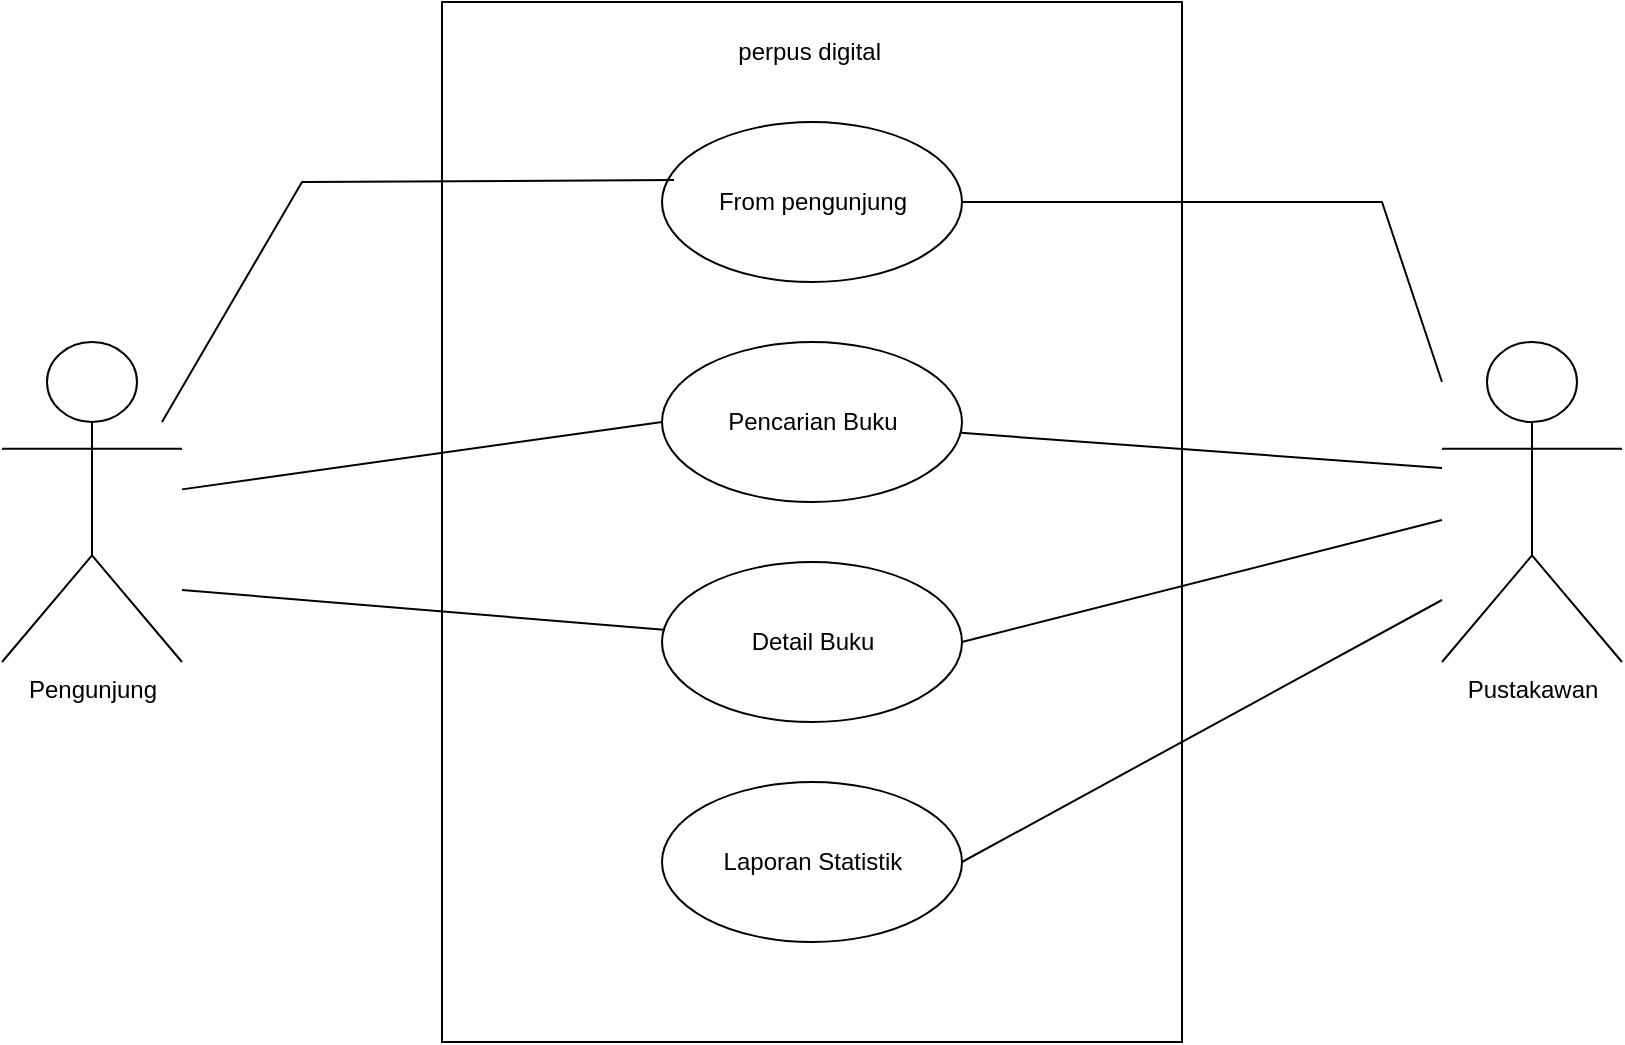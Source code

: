 <mxfile version="23.1.1" type="github">
  <diagram name="Page-1" id="sm0kRVEz-Inst7l5OoqK">
    <mxGraphModel dx="1434" dy="772" grid="1" gridSize="10" guides="1" tooltips="1" connect="1" arrows="1" fold="1" page="1" pageScale="1" pageWidth="850" pageHeight="1100" math="0" shadow="0">
      <root>
        <mxCell id="0" />
        <mxCell id="1" parent="0" />
        <mxCell id="Wa3dJbLttyMKymf0pXqC-1" value="" style="rounded=0;whiteSpace=wrap;html=1;" vertex="1" parent="1">
          <mxGeometry x="230" y="80" width="370" height="520" as="geometry" />
        </mxCell>
        <mxCell id="Wa3dJbLttyMKymf0pXqC-2" value="perpus digital&amp;nbsp;" style="text;html=1;strokeColor=none;fillColor=none;align=center;verticalAlign=middle;whiteSpace=wrap;rounded=0;" vertex="1" parent="1">
          <mxGeometry x="367.5" y="90" width="95" height="30" as="geometry" />
        </mxCell>
        <mxCell id="Wa3dJbLttyMKymf0pXqC-3" value="" style="ellipse;whiteSpace=wrap;html=1;" vertex="1" parent="1">
          <mxGeometry x="340" y="140" width="150" height="80" as="geometry" />
        </mxCell>
        <mxCell id="Wa3dJbLttyMKymf0pXqC-4" value="" style="ellipse;whiteSpace=wrap;html=1;" vertex="1" parent="1">
          <mxGeometry x="340" y="250" width="150" height="80" as="geometry" />
        </mxCell>
        <mxCell id="Wa3dJbLttyMKymf0pXqC-5" value="" style="ellipse;whiteSpace=wrap;html=1;" vertex="1" parent="1">
          <mxGeometry x="340" y="360" width="150" height="80" as="geometry" />
        </mxCell>
        <mxCell id="Wa3dJbLttyMKymf0pXqC-6" value="" style="ellipse;whiteSpace=wrap;html=1;" vertex="1" parent="1">
          <mxGeometry x="340" y="470" width="150" height="80" as="geometry" />
        </mxCell>
        <mxCell id="Wa3dJbLttyMKymf0pXqC-7" value="Pengunjung" style="shape=umlActor;verticalLabelPosition=bottom;verticalAlign=top;html=1;outlineConnect=0;" vertex="1" parent="1">
          <mxGeometry x="10" y="250" width="90" height="160" as="geometry" />
        </mxCell>
        <mxCell id="Wa3dJbLttyMKymf0pXqC-8" value="Pustakawan" style="shape=umlActor;verticalLabelPosition=bottom;verticalAlign=top;html=1;outlineConnect=0;" vertex="1" parent="1">
          <mxGeometry x="730" y="250" width="90" height="160" as="geometry" />
        </mxCell>
        <mxCell id="Wa3dJbLttyMKymf0pXqC-9" value="" style="endArrow=none;html=1;rounded=0;entryX=0.04;entryY=0.363;entryDx=0;entryDy=0;entryPerimeter=0;" edge="1" parent="1" target="Wa3dJbLttyMKymf0pXqC-3">
          <mxGeometry width="50" height="50" relative="1" as="geometry">
            <mxPoint x="90" y="290" as="sourcePoint" />
            <mxPoint x="140" y="240" as="targetPoint" />
            <Array as="points">
              <mxPoint x="160" y="170" />
            </Array>
          </mxGeometry>
        </mxCell>
        <mxCell id="Wa3dJbLttyMKymf0pXqC-10" value="" style="endArrow=none;html=1;rounded=0;entryX=0;entryY=0.5;entryDx=0;entryDy=0;" edge="1" parent="1" source="Wa3dJbLttyMKymf0pXqC-7" target="Wa3dJbLttyMKymf0pXqC-4">
          <mxGeometry width="50" height="50" relative="1" as="geometry">
            <mxPoint x="120" y="350" as="sourcePoint" />
            <mxPoint x="170" y="300" as="targetPoint" />
          </mxGeometry>
        </mxCell>
        <mxCell id="Wa3dJbLttyMKymf0pXqC-11" value="" style="endArrow=none;html=1;rounded=0;" edge="1" parent="1" target="Wa3dJbLttyMKymf0pXqC-5">
          <mxGeometry width="50" height="50" relative="1" as="geometry">
            <mxPoint x="100" y="374" as="sourcePoint" />
            <mxPoint x="340" y="340" as="targetPoint" />
          </mxGeometry>
        </mxCell>
        <mxCell id="Wa3dJbLttyMKymf0pXqC-12" value="" style="endArrow=none;html=1;rounded=0;exitX=1;exitY=0.5;exitDx=0;exitDy=0;" edge="1" parent="1" source="Wa3dJbLttyMKymf0pXqC-3">
          <mxGeometry width="50" height="50" relative="1" as="geometry">
            <mxPoint x="680" y="320" as="sourcePoint" />
            <mxPoint x="730" y="270" as="targetPoint" />
            <Array as="points">
              <mxPoint x="700" y="180" />
            </Array>
          </mxGeometry>
        </mxCell>
        <mxCell id="Wa3dJbLttyMKymf0pXqC-13" value="" style="endArrow=none;html=1;rounded=0;entryX=0;entryY=0.5;entryDx=0;entryDy=0;" edge="1" parent="1" source="Wa3dJbLttyMKymf0pXqC-4">
          <mxGeometry width="50" height="50" relative="1" as="geometry">
            <mxPoint x="490" y="347" as="sourcePoint" />
            <mxPoint x="730" y="313" as="targetPoint" />
          </mxGeometry>
        </mxCell>
        <mxCell id="Wa3dJbLttyMKymf0pXqC-14" value="" style="endArrow=none;html=1;rounded=0;entryX=0;entryY=0.5;entryDx=0;entryDy=0;exitX=1;exitY=0.5;exitDx=0;exitDy=0;" edge="1" parent="1" source="Wa3dJbLttyMKymf0pXqC-5">
          <mxGeometry width="50" height="50" relative="1" as="geometry">
            <mxPoint x="489" y="321" as="sourcePoint" />
            <mxPoint x="730" y="339" as="targetPoint" />
          </mxGeometry>
        </mxCell>
        <mxCell id="Wa3dJbLttyMKymf0pXqC-15" value="" style="endArrow=none;html=1;rounded=0;entryX=0;entryY=0.5;entryDx=0;entryDy=0;exitX=1;exitY=0.5;exitDx=0;exitDy=0;" edge="1" parent="1" source="Wa3dJbLttyMKymf0pXqC-6">
          <mxGeometry width="50" height="50" relative="1" as="geometry">
            <mxPoint x="490" y="440" as="sourcePoint" />
            <mxPoint x="730" y="379" as="targetPoint" />
          </mxGeometry>
        </mxCell>
        <mxCell id="Wa3dJbLttyMKymf0pXqC-16" value="From pengunjung" style="text;html=1;strokeColor=none;fillColor=none;align=center;verticalAlign=middle;whiteSpace=wrap;rounded=0;" vertex="1" parent="1">
          <mxGeometry x="358.75" y="165" width="112.5" height="30" as="geometry" />
        </mxCell>
        <mxCell id="Wa3dJbLttyMKymf0pXqC-17" value="Pencarian Buku" style="text;html=1;strokeColor=none;fillColor=none;align=center;verticalAlign=middle;whiteSpace=wrap;rounded=0;" vertex="1" parent="1">
          <mxGeometry x="358.75" y="275" width="112.5" height="30" as="geometry" />
        </mxCell>
        <mxCell id="Wa3dJbLttyMKymf0pXqC-18" value="Detail Buku" style="text;html=1;strokeColor=none;fillColor=none;align=center;verticalAlign=middle;whiteSpace=wrap;rounded=0;" vertex="1" parent="1">
          <mxGeometry x="358.75" y="385" width="112.5" height="30" as="geometry" />
        </mxCell>
        <mxCell id="Wa3dJbLttyMKymf0pXqC-19" value="Laporan Statistik" style="text;html=1;strokeColor=none;fillColor=none;align=center;verticalAlign=middle;whiteSpace=wrap;rounded=0;" vertex="1" parent="1">
          <mxGeometry x="358.75" y="495" width="112.5" height="30" as="geometry" />
        </mxCell>
      </root>
    </mxGraphModel>
  </diagram>
</mxfile>
